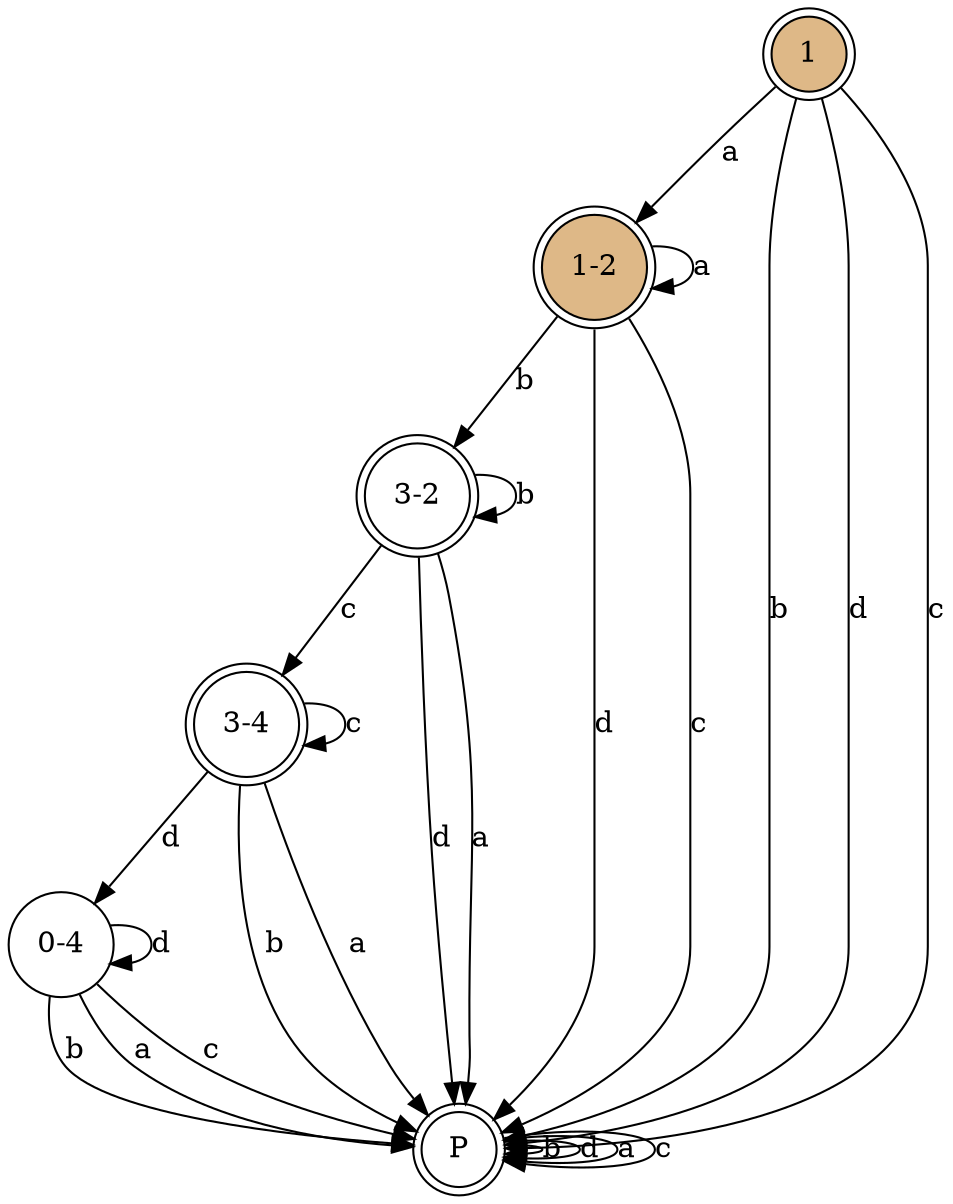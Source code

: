 digraph my_graph {
bgcolor=white;
1 [color=black, fillcolor=burlywood, shape=doublecircle, style=filled];
"1-2" [color=black, fillcolor=burlywood, shape=doublecircle, style=filled];
"3-2" [color=black, fillcolor=white, shape=doublecircle, style=filled];
"3-4" [color=black, fillcolor=white, shape=doublecircle, style=filled];
"0-4" [color=black, fillcolor=white, shape=circle, style=filled];
P [color=black, fillcolor=white, shape=doublecircle, style=filled];
1 -> P  [label=b];
1 -> P  [label=d];
1 -> "1-2"  [label=a];
1 -> P  [label=c];
"1-2" -> "3-2"  [label=b];
"1-2" -> P  [label=d];
"1-2" -> "1-2"  [label=a];
"1-2" -> P  [label=c];
"3-2" -> "3-2"  [label=b];
"3-2" -> P  [label=d];
"3-2" -> P  [label=a];
"3-2" -> "3-4"  [label=c];
"3-4" -> P  [label=b];
"3-4" -> "0-4"  [label=d];
"3-4" -> P  [label=a];
"3-4" -> "3-4"  [label=c];
"0-4" -> P  [label=b];
"0-4" -> "0-4"  [label=d];
"0-4" -> P  [label=a];
"0-4" -> P  [label=c];
P -> P  [label=b];
P -> P  [label=d];
P -> P  [label=a];
P -> P  [label=c];
}
